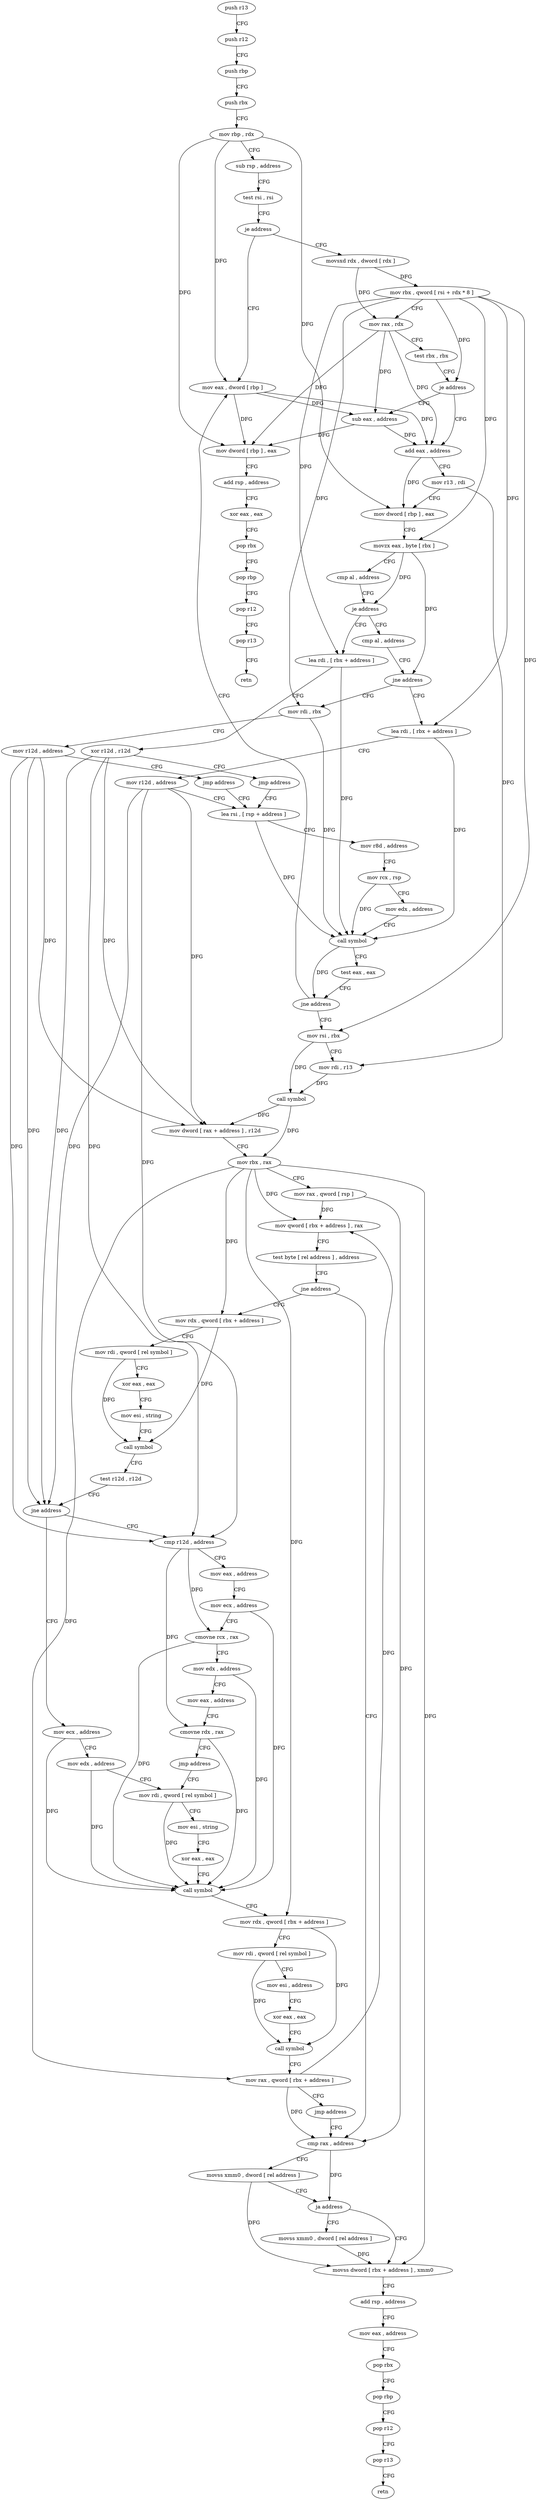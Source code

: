 digraph "func" {
"4275760" [label = "push r13" ]
"4275762" [label = "push r12" ]
"4275764" [label = "push rbp" ]
"4275765" [label = "push rbx" ]
"4275766" [label = "mov rbp , rdx" ]
"4275769" [label = "sub rsp , address" ]
"4275773" [label = "test rsi , rsi" ]
"4275776" [label = "je address" ]
"4275960" [label = "mov eax , dword [ rbp ]" ]
"4275782" [label = "movsxd rdx , dword [ rdx ]" ]
"4275963" [label = "sub eax , address" ]
"4275785" [label = "mov rbx , qword [ rsi + rdx * 8 ]" ]
"4275789" [label = "mov rax , rdx" ]
"4275792" [label = "test rbx , rbx" ]
"4275795" [label = "je address" ]
"4275801" [label = "add eax , address" ]
"4275966" [label = "mov dword [ rbp ] , eax" ]
"4275969" [label = "add rsp , address" ]
"4275973" [label = "xor eax , eax" ]
"4275975" [label = "pop rbx" ]
"4275976" [label = "pop rbp" ]
"4275977" [label = "pop r12" ]
"4275979" [label = "pop r13" ]
"4275981" [label = "retn" ]
"4275804" [label = "mov r13 , rdi" ]
"4275807" [label = "mov dword [ rbp ] , eax" ]
"4275810" [label = "movzx eax , byte [ rbx ]" ]
"4275813" [label = "cmp al , address" ]
"4275815" [label = "je address" ]
"4275944" [label = "lea rdi , [ rbx + address ]" ]
"4275817" [label = "cmp al , address" ]
"4275948" [label = "xor r12d , r12d" ]
"4275951" [label = "jmp address" ]
"4275835" [label = "lea rsi , [ rsp + address ]" ]
"4275819" [label = "jne address" ]
"4276080" [label = "mov rdi , rbx" ]
"4275825" [label = "lea rdi , [ rbx + address ]" ]
"4275840" [label = "mov r8d , address" ]
"4275846" [label = "mov rcx , rsp" ]
"4275849" [label = "mov edx , address" ]
"4275854" [label = "call symbol" ]
"4275859" [label = "test eax , eax" ]
"4275861" [label = "jne address" ]
"4275863" [label = "mov rsi , rbx" ]
"4276083" [label = "mov r12d , address" ]
"4276089" [label = "jmp address" ]
"4275829" [label = "mov r12d , address" ]
"4275866" [label = "mov rdi , r13" ]
"4275869" [label = "call symbol" ]
"4275874" [label = "mov dword [ rax + address ] , r12d" ]
"4275878" [label = "mov rbx , rax" ]
"4275881" [label = "mov rax , qword [ rsp ]" ]
"4275885" [label = "mov qword [ rbx + address ] , rax" ]
"4275889" [label = "test byte [ rel address ] , address" ]
"4275896" [label = "jne address" ]
"4275984" [label = "mov rdx , qword [ rbx + address ]" ]
"4275898" [label = "cmp rax , address" ]
"4275988" [label = "mov rdi , qword [ rel symbol ]" ]
"4275995" [label = "xor eax , eax" ]
"4275997" [label = "mov esi , string" ]
"4276002" [label = "call symbol" ]
"4276007" [label = "test r12d , r12d" ]
"4276010" [label = "jne address" ]
"4276096" [label = "cmp r12d , address" ]
"4276012" [label = "mov ecx , address" ]
"4275902" [label = "movss xmm0 , dword [ rel address ]" ]
"4275910" [label = "ja address" ]
"4275920" [label = "movss dword [ rbx + address ] , xmm0" ]
"4275912" [label = "movss xmm0 , dword [ rel address ]" ]
"4276100" [label = "mov eax , address" ]
"4276105" [label = "mov ecx , address" ]
"4276110" [label = "cmovne rcx , rax" ]
"4276114" [label = "mov edx , address" ]
"4276119" [label = "mov eax , address" ]
"4276124" [label = "cmovne rdx , rax" ]
"4276128" [label = "jmp address" ]
"4276022" [label = "mov rdi , qword [ rel symbol ]" ]
"4276017" [label = "mov edx , address" ]
"4275925" [label = "add rsp , address" ]
"4275929" [label = "mov eax , address" ]
"4275934" [label = "pop rbx" ]
"4275935" [label = "pop rbp" ]
"4275936" [label = "pop r12" ]
"4275938" [label = "pop r13" ]
"4275940" [label = "retn" ]
"4276029" [label = "mov esi , string" ]
"4276034" [label = "xor eax , eax" ]
"4276036" [label = "call symbol" ]
"4276041" [label = "mov rdx , qword [ rbx + address ]" ]
"4276045" [label = "mov rdi , qword [ rel symbol ]" ]
"4276052" [label = "mov esi , address" ]
"4276057" [label = "xor eax , eax" ]
"4276059" [label = "call symbol" ]
"4276064" [label = "mov rax , qword [ rbx + address ]" ]
"4276068" [label = "jmp address" ]
"4275760" -> "4275762" [ label = "CFG" ]
"4275762" -> "4275764" [ label = "CFG" ]
"4275764" -> "4275765" [ label = "CFG" ]
"4275765" -> "4275766" [ label = "CFG" ]
"4275766" -> "4275769" [ label = "CFG" ]
"4275766" -> "4275960" [ label = "DFG" ]
"4275766" -> "4275966" [ label = "DFG" ]
"4275766" -> "4275807" [ label = "DFG" ]
"4275769" -> "4275773" [ label = "CFG" ]
"4275773" -> "4275776" [ label = "CFG" ]
"4275776" -> "4275960" [ label = "CFG" ]
"4275776" -> "4275782" [ label = "CFG" ]
"4275960" -> "4275963" [ label = "DFG" ]
"4275960" -> "4275966" [ label = "DFG" ]
"4275960" -> "4275801" [ label = "DFG" ]
"4275782" -> "4275785" [ label = "DFG" ]
"4275782" -> "4275789" [ label = "DFG" ]
"4275963" -> "4275966" [ label = "DFG" ]
"4275963" -> "4275801" [ label = "DFG" ]
"4275785" -> "4275789" [ label = "CFG" ]
"4275785" -> "4275795" [ label = "DFG" ]
"4275785" -> "4275810" [ label = "DFG" ]
"4275785" -> "4275944" [ label = "DFG" ]
"4275785" -> "4276080" [ label = "DFG" ]
"4275785" -> "4275825" [ label = "DFG" ]
"4275785" -> "4275863" [ label = "DFG" ]
"4275789" -> "4275792" [ label = "CFG" ]
"4275789" -> "4275963" [ label = "DFG" ]
"4275789" -> "4275966" [ label = "DFG" ]
"4275789" -> "4275801" [ label = "DFG" ]
"4275792" -> "4275795" [ label = "CFG" ]
"4275795" -> "4275963" [ label = "CFG" ]
"4275795" -> "4275801" [ label = "CFG" ]
"4275801" -> "4275804" [ label = "CFG" ]
"4275801" -> "4275807" [ label = "DFG" ]
"4275966" -> "4275969" [ label = "CFG" ]
"4275969" -> "4275973" [ label = "CFG" ]
"4275973" -> "4275975" [ label = "CFG" ]
"4275975" -> "4275976" [ label = "CFG" ]
"4275976" -> "4275977" [ label = "CFG" ]
"4275977" -> "4275979" [ label = "CFG" ]
"4275979" -> "4275981" [ label = "CFG" ]
"4275804" -> "4275807" [ label = "CFG" ]
"4275804" -> "4275866" [ label = "DFG" ]
"4275807" -> "4275810" [ label = "CFG" ]
"4275810" -> "4275813" [ label = "CFG" ]
"4275810" -> "4275815" [ label = "DFG" ]
"4275810" -> "4275819" [ label = "DFG" ]
"4275813" -> "4275815" [ label = "CFG" ]
"4275815" -> "4275944" [ label = "CFG" ]
"4275815" -> "4275817" [ label = "CFG" ]
"4275944" -> "4275948" [ label = "CFG" ]
"4275944" -> "4275854" [ label = "DFG" ]
"4275817" -> "4275819" [ label = "CFG" ]
"4275948" -> "4275951" [ label = "CFG" ]
"4275948" -> "4275874" [ label = "DFG" ]
"4275948" -> "4276010" [ label = "DFG" ]
"4275948" -> "4276096" [ label = "DFG" ]
"4275951" -> "4275835" [ label = "CFG" ]
"4275835" -> "4275840" [ label = "CFG" ]
"4275835" -> "4275854" [ label = "DFG" ]
"4275819" -> "4276080" [ label = "CFG" ]
"4275819" -> "4275825" [ label = "CFG" ]
"4276080" -> "4276083" [ label = "CFG" ]
"4276080" -> "4275854" [ label = "DFG" ]
"4275825" -> "4275829" [ label = "CFG" ]
"4275825" -> "4275854" [ label = "DFG" ]
"4275840" -> "4275846" [ label = "CFG" ]
"4275846" -> "4275849" [ label = "CFG" ]
"4275846" -> "4275854" [ label = "DFG" ]
"4275849" -> "4275854" [ label = "CFG" ]
"4275854" -> "4275859" [ label = "CFG" ]
"4275854" -> "4275861" [ label = "DFG" ]
"4275859" -> "4275861" [ label = "CFG" ]
"4275861" -> "4275960" [ label = "CFG" ]
"4275861" -> "4275863" [ label = "CFG" ]
"4275863" -> "4275866" [ label = "CFG" ]
"4275863" -> "4275869" [ label = "DFG" ]
"4276083" -> "4276089" [ label = "CFG" ]
"4276083" -> "4275874" [ label = "DFG" ]
"4276083" -> "4276010" [ label = "DFG" ]
"4276083" -> "4276096" [ label = "DFG" ]
"4276089" -> "4275835" [ label = "CFG" ]
"4275829" -> "4275835" [ label = "CFG" ]
"4275829" -> "4275874" [ label = "DFG" ]
"4275829" -> "4276010" [ label = "DFG" ]
"4275829" -> "4276096" [ label = "DFG" ]
"4275866" -> "4275869" [ label = "DFG" ]
"4275869" -> "4275874" [ label = "DFG" ]
"4275869" -> "4275878" [ label = "DFG" ]
"4275874" -> "4275878" [ label = "CFG" ]
"4275878" -> "4275881" [ label = "CFG" ]
"4275878" -> "4275885" [ label = "DFG" ]
"4275878" -> "4275984" [ label = "DFG" ]
"4275878" -> "4275920" [ label = "DFG" ]
"4275878" -> "4276041" [ label = "DFG" ]
"4275878" -> "4276064" [ label = "DFG" ]
"4275881" -> "4275885" [ label = "DFG" ]
"4275881" -> "4275898" [ label = "DFG" ]
"4275885" -> "4275889" [ label = "CFG" ]
"4275889" -> "4275896" [ label = "CFG" ]
"4275896" -> "4275984" [ label = "CFG" ]
"4275896" -> "4275898" [ label = "CFG" ]
"4275984" -> "4275988" [ label = "CFG" ]
"4275984" -> "4276002" [ label = "DFG" ]
"4275898" -> "4275902" [ label = "CFG" ]
"4275898" -> "4275910" [ label = "DFG" ]
"4275988" -> "4275995" [ label = "CFG" ]
"4275988" -> "4276002" [ label = "DFG" ]
"4275995" -> "4275997" [ label = "CFG" ]
"4275997" -> "4276002" [ label = "CFG" ]
"4276002" -> "4276007" [ label = "CFG" ]
"4276007" -> "4276010" [ label = "CFG" ]
"4276010" -> "4276096" [ label = "CFG" ]
"4276010" -> "4276012" [ label = "CFG" ]
"4276096" -> "4276100" [ label = "CFG" ]
"4276096" -> "4276110" [ label = "DFG" ]
"4276096" -> "4276124" [ label = "DFG" ]
"4276012" -> "4276017" [ label = "CFG" ]
"4276012" -> "4276036" [ label = "DFG" ]
"4275902" -> "4275910" [ label = "CFG" ]
"4275902" -> "4275920" [ label = "DFG" ]
"4275910" -> "4275920" [ label = "CFG" ]
"4275910" -> "4275912" [ label = "CFG" ]
"4275920" -> "4275925" [ label = "CFG" ]
"4275912" -> "4275920" [ label = "DFG" ]
"4276100" -> "4276105" [ label = "CFG" ]
"4276105" -> "4276110" [ label = "CFG" ]
"4276105" -> "4276036" [ label = "DFG" ]
"4276110" -> "4276114" [ label = "CFG" ]
"4276110" -> "4276036" [ label = "DFG" ]
"4276114" -> "4276119" [ label = "CFG" ]
"4276114" -> "4276036" [ label = "DFG" ]
"4276119" -> "4276124" [ label = "CFG" ]
"4276124" -> "4276128" [ label = "CFG" ]
"4276124" -> "4276036" [ label = "DFG" ]
"4276128" -> "4276022" [ label = "CFG" ]
"4276022" -> "4276029" [ label = "CFG" ]
"4276022" -> "4276036" [ label = "DFG" ]
"4276017" -> "4276022" [ label = "CFG" ]
"4276017" -> "4276036" [ label = "DFG" ]
"4275925" -> "4275929" [ label = "CFG" ]
"4275929" -> "4275934" [ label = "CFG" ]
"4275934" -> "4275935" [ label = "CFG" ]
"4275935" -> "4275936" [ label = "CFG" ]
"4275936" -> "4275938" [ label = "CFG" ]
"4275938" -> "4275940" [ label = "CFG" ]
"4276029" -> "4276034" [ label = "CFG" ]
"4276034" -> "4276036" [ label = "CFG" ]
"4276036" -> "4276041" [ label = "CFG" ]
"4276041" -> "4276045" [ label = "CFG" ]
"4276041" -> "4276059" [ label = "DFG" ]
"4276045" -> "4276052" [ label = "CFG" ]
"4276045" -> "4276059" [ label = "DFG" ]
"4276052" -> "4276057" [ label = "CFG" ]
"4276057" -> "4276059" [ label = "CFG" ]
"4276059" -> "4276064" [ label = "CFG" ]
"4276064" -> "4276068" [ label = "CFG" ]
"4276064" -> "4275885" [ label = "DFG" ]
"4276064" -> "4275898" [ label = "DFG" ]
"4276068" -> "4275898" [ label = "CFG" ]
}

